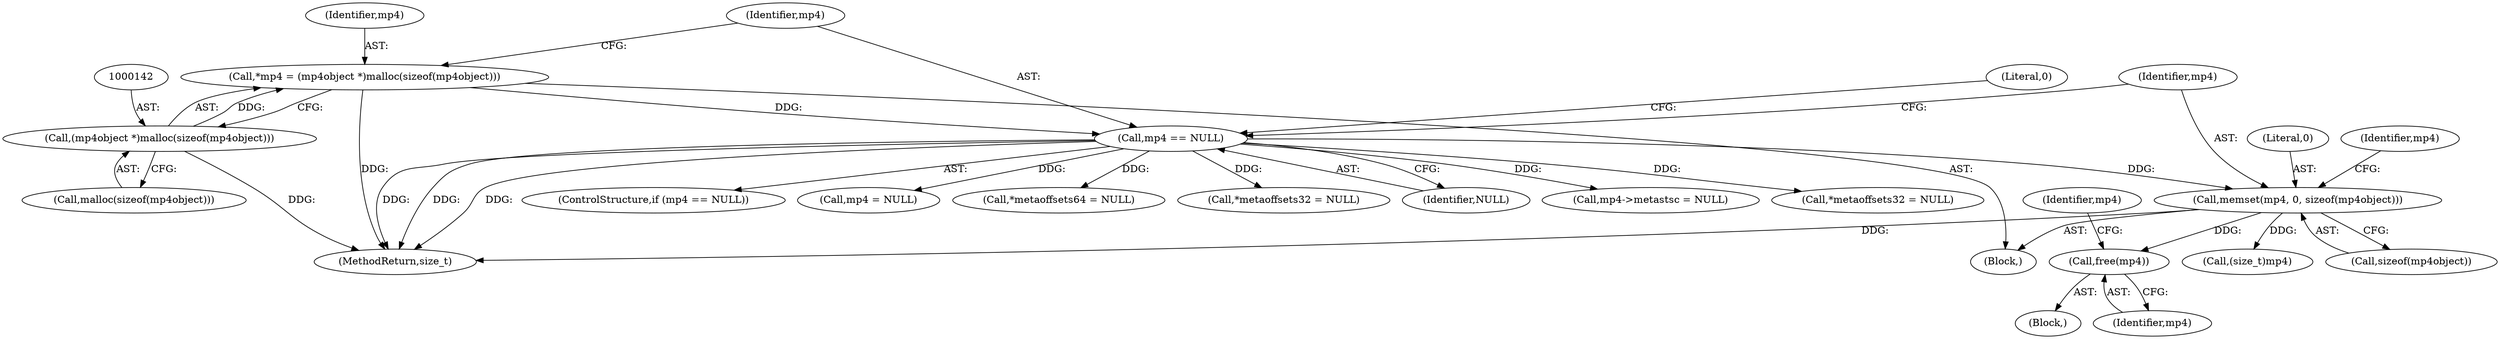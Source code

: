 digraph "0_gpmf-parser_341f12cd5b97ab419e53853ca00176457c9f1681_5@API" {
"1001983" [label="(Call,free(mp4))"];
"1000152" [label="(Call,memset(mp4, 0, sizeof(mp4object)))"];
"1000147" [label="(Call,mp4 == NULL)"];
"1000139" [label="(Call,*mp4 = (mp4object *)malloc(sizeof(mp4object)))"];
"1000141" [label="(Call,(mp4object *)malloc(sizeof(mp4object)))"];
"1001982" [label="(Block,)"];
"1001989" [label="(Call,(size_t)mp4)"];
"1001985" [label="(Call,mp4 = NULL)"];
"1000151" [label="(Literal,0)"];
"1001549" [label="(Call,*metaoffsets64 = NULL)"];
"1000141" [label="(Call,(mp4object *)malloc(sizeof(mp4object)))"];
"1001384" [label="(Call,*metaoffsets32 = NULL)"];
"1000147" [label="(Call,mp4 == NULL)"];
"1001984" [label="(Identifier,mp4)"];
"1000137" [label="(Block,)"];
"1000152" [label="(Call,memset(mp4, 0, sizeof(mp4object)))"];
"1000149" [label="(Identifier,NULL)"];
"1001983" [label="(Call,free(mp4))"];
"1001986" [label="(Identifier,mp4)"];
"1001992" [label="(MethodReturn,size_t)"];
"1000885" [label="(Call,mp4->metastsc = NULL)"];
"1000155" [label="(Call,sizeof(mp4object))"];
"1000148" [label="(Identifier,mp4)"];
"1000139" [label="(Call,*mp4 = (mp4object *)malloc(sizeof(mp4object)))"];
"1000154" [label="(Literal,0)"];
"1000160" [label="(Identifier,mp4)"];
"1000143" [label="(Call,malloc(sizeof(mp4object)))"];
"1001179" [label="(Call,*metaoffsets32 = NULL)"];
"1000146" [label="(ControlStructure,if (mp4 == NULL))"];
"1000153" [label="(Identifier,mp4)"];
"1000140" [label="(Identifier,mp4)"];
"1001983" -> "1001982"  [label="AST: "];
"1001983" -> "1001984"  [label="CFG: "];
"1001984" -> "1001983"  [label="AST: "];
"1001986" -> "1001983"  [label="CFG: "];
"1000152" -> "1001983"  [label="DDG: "];
"1000152" -> "1000137"  [label="AST: "];
"1000152" -> "1000155"  [label="CFG: "];
"1000153" -> "1000152"  [label="AST: "];
"1000154" -> "1000152"  [label="AST: "];
"1000155" -> "1000152"  [label="AST: "];
"1000160" -> "1000152"  [label="CFG: "];
"1000152" -> "1001992"  [label="DDG: "];
"1000147" -> "1000152"  [label="DDG: "];
"1000152" -> "1001989"  [label="DDG: "];
"1000147" -> "1000146"  [label="AST: "];
"1000147" -> "1000149"  [label="CFG: "];
"1000148" -> "1000147"  [label="AST: "];
"1000149" -> "1000147"  [label="AST: "];
"1000151" -> "1000147"  [label="CFG: "];
"1000153" -> "1000147"  [label="CFG: "];
"1000147" -> "1001992"  [label="DDG: "];
"1000147" -> "1001992"  [label="DDG: "];
"1000147" -> "1001992"  [label="DDG: "];
"1000139" -> "1000147"  [label="DDG: "];
"1000147" -> "1000885"  [label="DDG: "];
"1000147" -> "1001179"  [label="DDG: "];
"1000147" -> "1001384"  [label="DDG: "];
"1000147" -> "1001549"  [label="DDG: "];
"1000147" -> "1001985"  [label="DDG: "];
"1000139" -> "1000137"  [label="AST: "];
"1000139" -> "1000141"  [label="CFG: "];
"1000140" -> "1000139"  [label="AST: "];
"1000141" -> "1000139"  [label="AST: "];
"1000148" -> "1000139"  [label="CFG: "];
"1000139" -> "1001992"  [label="DDG: "];
"1000141" -> "1000139"  [label="DDG: "];
"1000141" -> "1000143"  [label="CFG: "];
"1000142" -> "1000141"  [label="AST: "];
"1000143" -> "1000141"  [label="AST: "];
"1000141" -> "1001992"  [label="DDG: "];
}
